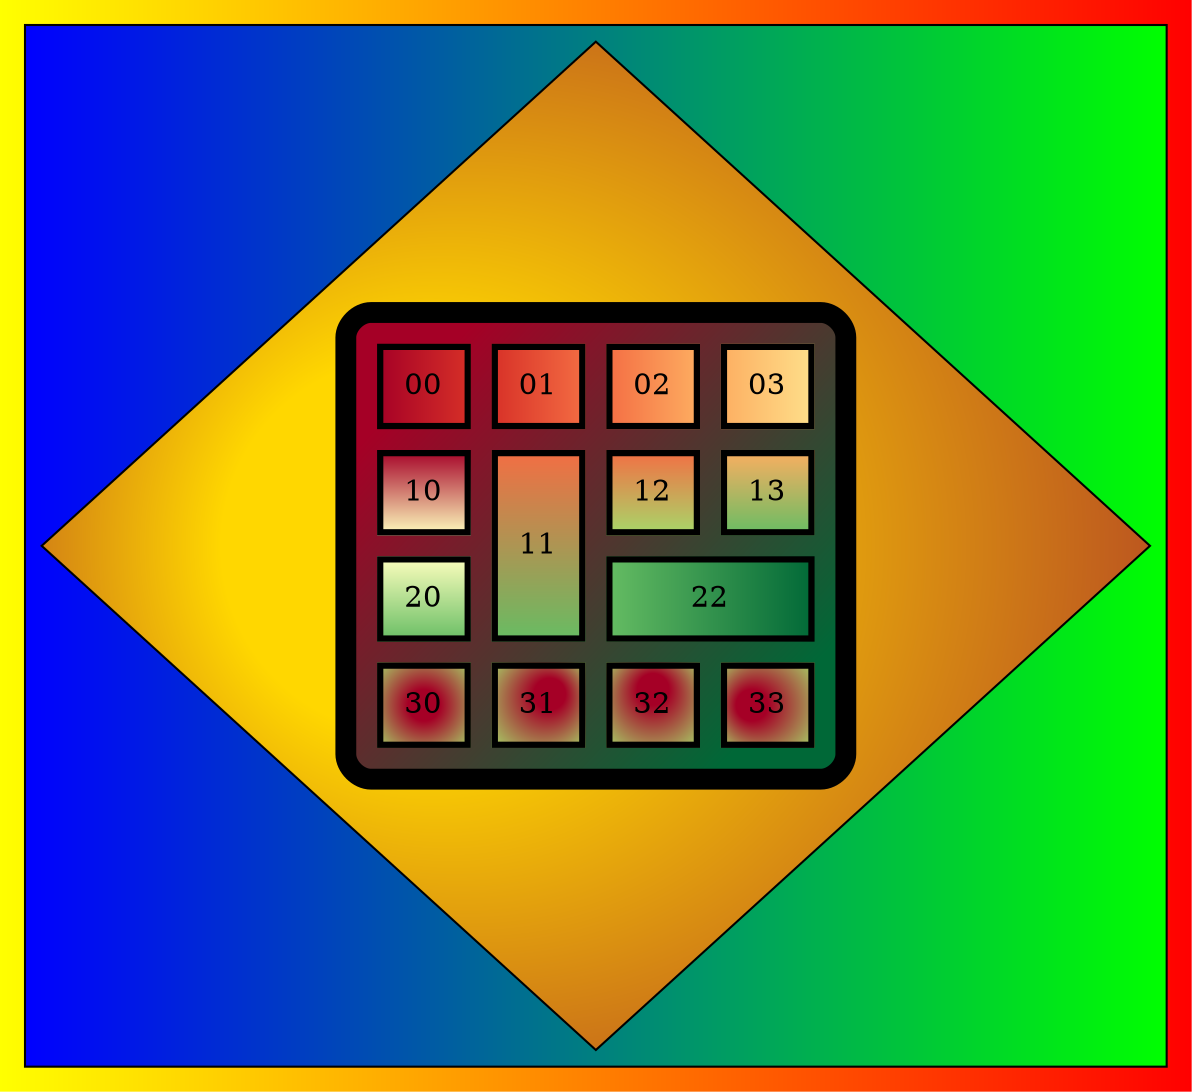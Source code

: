 digraph G { bgcolor="yellow:red"
  subgraph cluster1 {fillcolor="blue:green" style="filled"
		node [shape=diamond fillcolor="gold:brown" style="radial" gradientangle=180]
		a0 [label=<
 <TABLE border="10" cellspacing="10" cellpadding="10" style="rounded" bgcolor="/rdylgn11/1:/rdylgn11/11" gradientangle="315">
	<TR><TD border="3"  bgcolor="/rdylgn11/1:/rdylgn11/2">00</TD>
	<TD border="3"  bgcolor="/rdylgn11/2:/rdylgn11/3">01</TD>
	<TD border="3"  bgcolor="/rdylgn11/3:/rdylgn11/4">02</TD>
	<TD border="3"  bgcolor="/rdylgn11/4:/rdylgn11/5">03</TD>
	</TR>

	<TR><TD border="3" bgcolor="/rdylgn11/1:/rdylgn11/6" gradientangle="270">10</TD>
	<TD border="3" rowspan="2"  bgcolor="/rdylgn11/3:/rdylgn11/9" gradientangle="270">11</TD>
	<TD border="3"  bgcolor="/rdylgn11/3:/rdylgn11/8" gradientangle="270">12</TD>
	<TD border="3"  bgcolor="/rdylgn11/4:/rdylgn11/9" gradientangle="270">13</TD>
	</TR>

	<TR><TD border="3"  bgcolor="/rdylgn11/6:/rdylgn11/9" gradientangle="270">20</TD>
	<TD border="3" colspan="2"  bgcolor="/rdylgn11/9:/rdylgn11/11">22</TD>
	</TR>

	<TR><TD border="3" style="radial" bgcolor="/rdylgn11/1:/rdylgn11/8">30</TD>
	<TD border="3" style="radial" bgcolor="/rdylgn11/1:/rdylgn11/8" gradientangle="45">31</TD>
	<TD border="3" style="radial" bgcolor="/rdylgn11/1:/rdylgn11/8" gradientangle="90" >32</TD>
	<TD border="3" style="radial" bgcolor="/rdylgn11/1:/rdylgn11/8" gradientangle="180">33</TD>
	</TR>

</TABLE>>];

}

}
